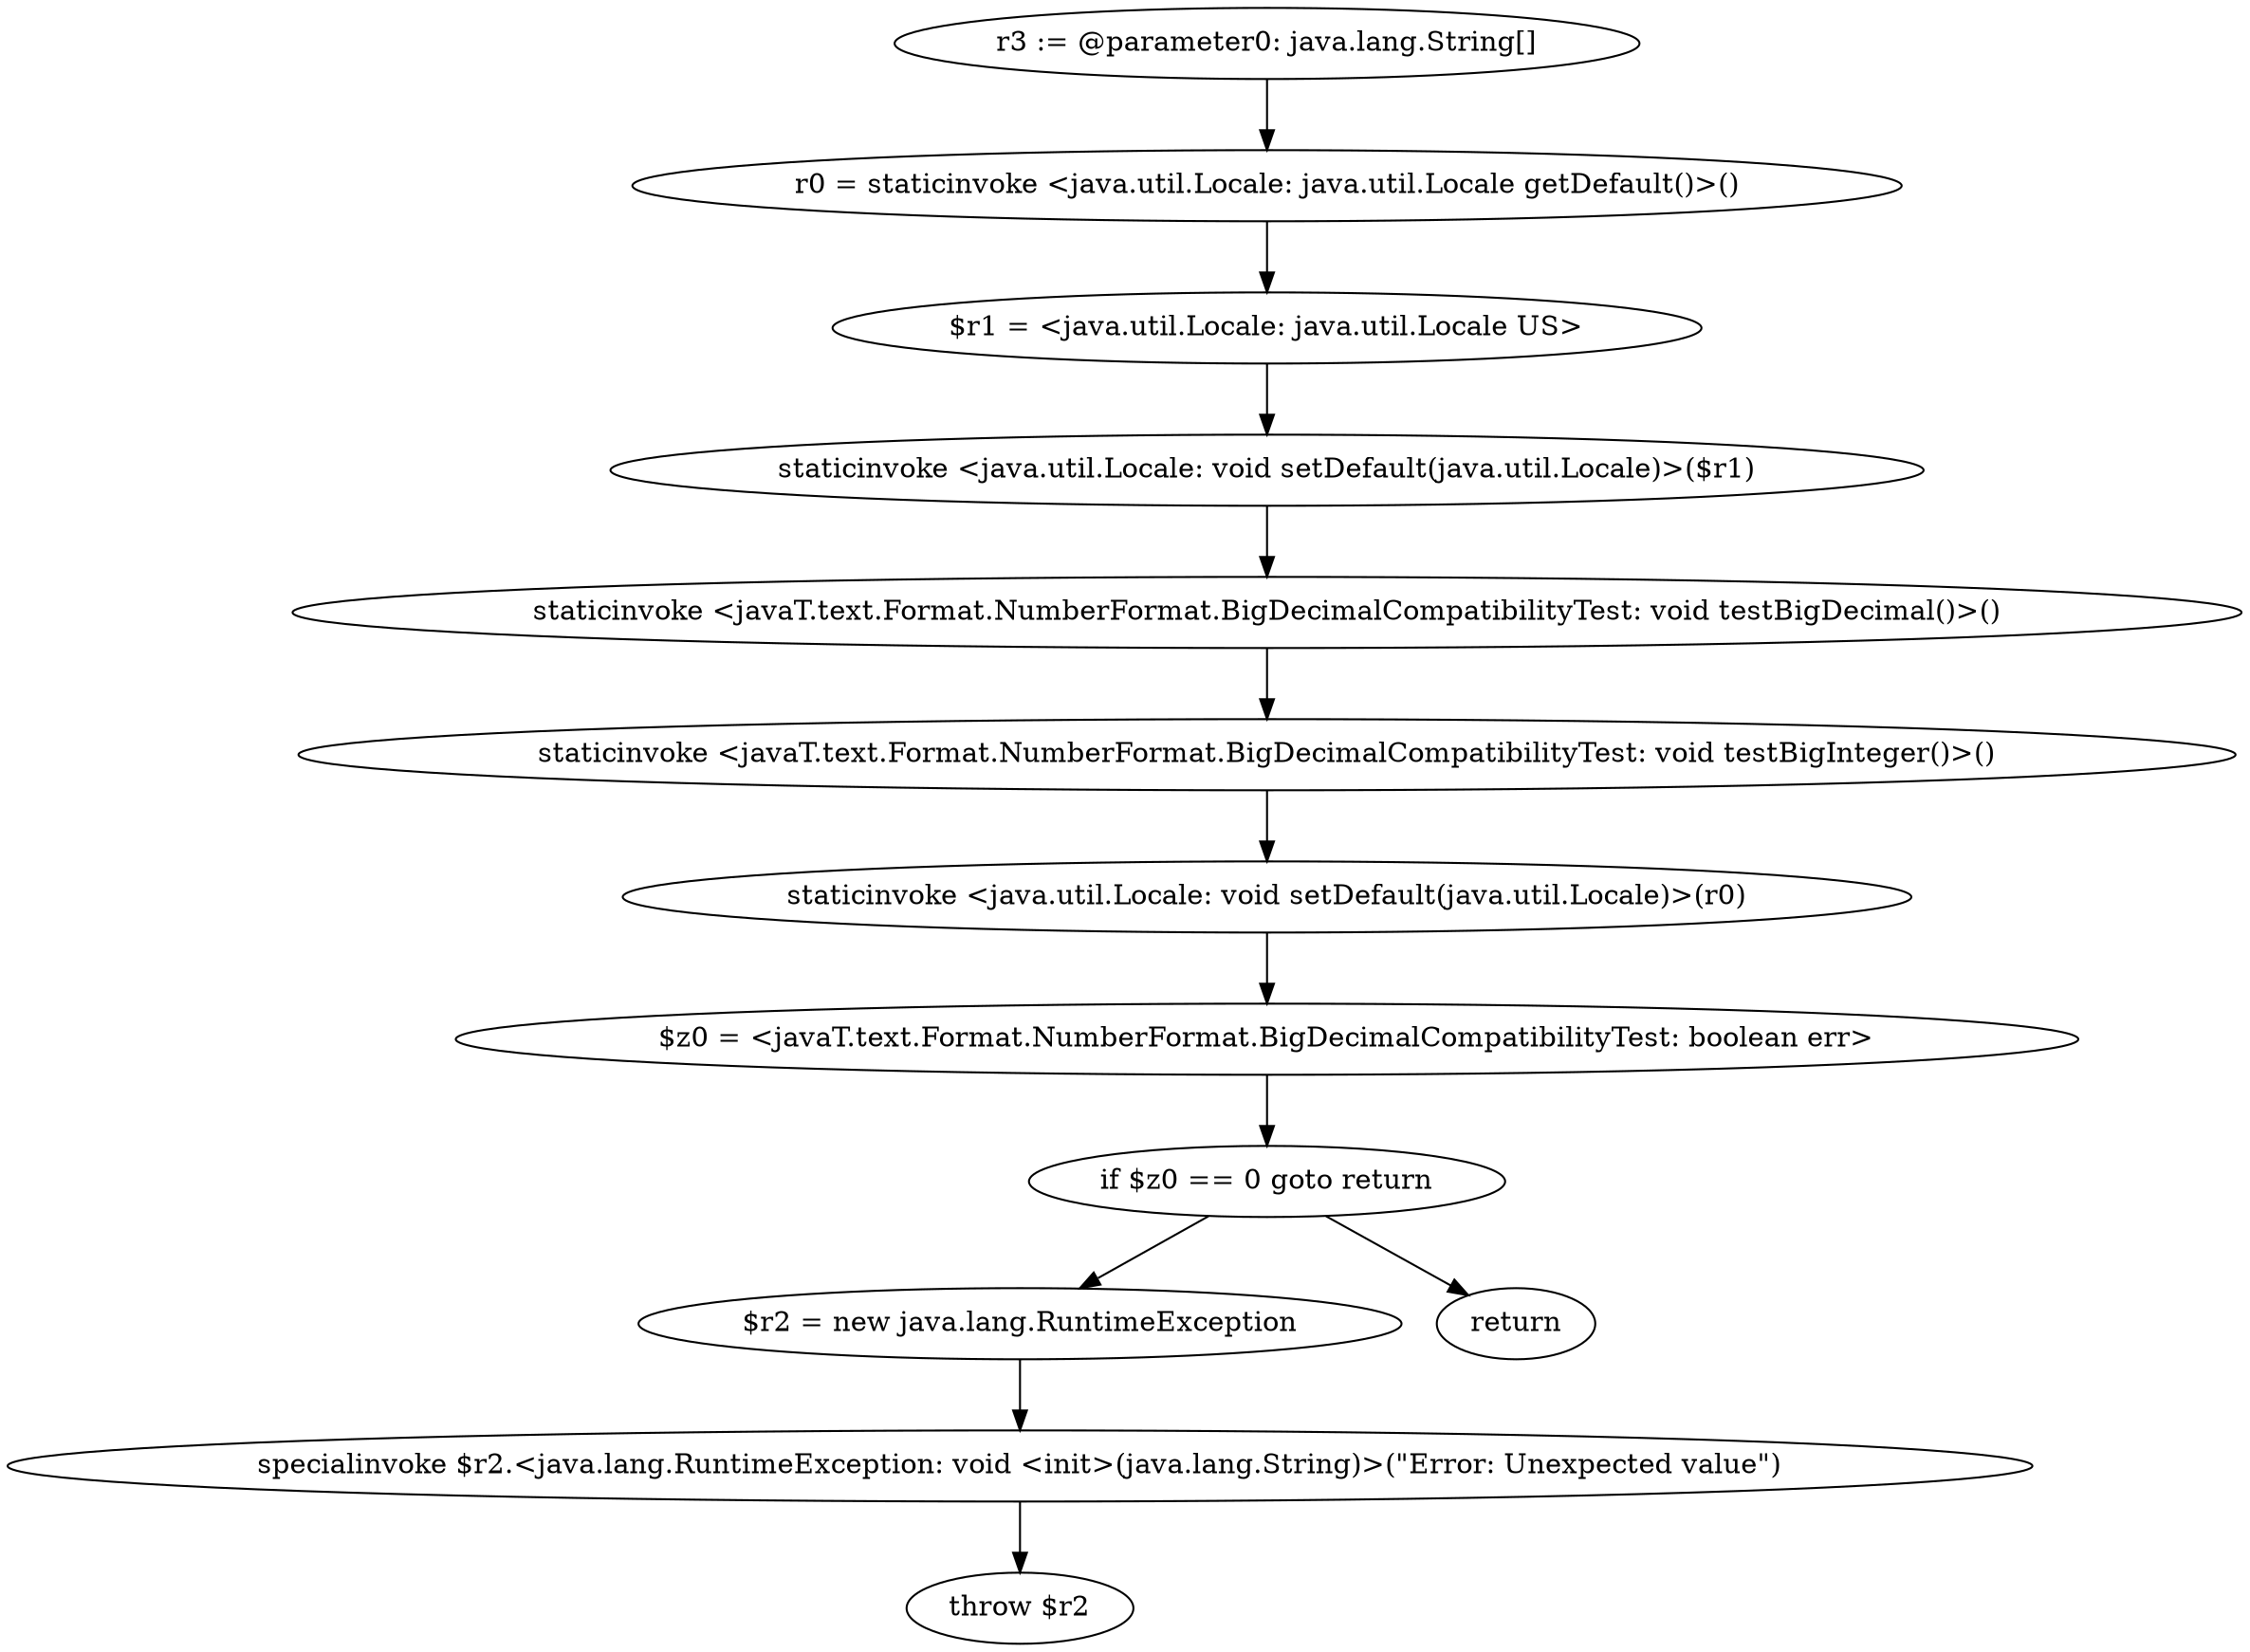 digraph "unitGraph" {
    "r3 := @parameter0: java.lang.String[]"
    "r0 = staticinvoke <java.util.Locale: java.util.Locale getDefault()>()"
    "$r1 = <java.util.Locale: java.util.Locale US>"
    "staticinvoke <java.util.Locale: void setDefault(java.util.Locale)>($r1)"
    "staticinvoke <javaT.text.Format.NumberFormat.BigDecimalCompatibilityTest: void testBigDecimal()>()"
    "staticinvoke <javaT.text.Format.NumberFormat.BigDecimalCompatibilityTest: void testBigInteger()>()"
    "staticinvoke <java.util.Locale: void setDefault(java.util.Locale)>(r0)"
    "$z0 = <javaT.text.Format.NumberFormat.BigDecimalCompatibilityTest: boolean err>"
    "if $z0 == 0 goto return"
    "$r2 = new java.lang.RuntimeException"
    "specialinvoke $r2.<java.lang.RuntimeException: void <init>(java.lang.String)>(\"Error: Unexpected value\")"
    "throw $r2"
    "return"
    "r3 := @parameter0: java.lang.String[]"->"r0 = staticinvoke <java.util.Locale: java.util.Locale getDefault()>()";
    "r0 = staticinvoke <java.util.Locale: java.util.Locale getDefault()>()"->"$r1 = <java.util.Locale: java.util.Locale US>";
    "$r1 = <java.util.Locale: java.util.Locale US>"->"staticinvoke <java.util.Locale: void setDefault(java.util.Locale)>($r1)";
    "staticinvoke <java.util.Locale: void setDefault(java.util.Locale)>($r1)"->"staticinvoke <javaT.text.Format.NumberFormat.BigDecimalCompatibilityTest: void testBigDecimal()>()";
    "staticinvoke <javaT.text.Format.NumberFormat.BigDecimalCompatibilityTest: void testBigDecimal()>()"->"staticinvoke <javaT.text.Format.NumberFormat.BigDecimalCompatibilityTest: void testBigInteger()>()";
    "staticinvoke <javaT.text.Format.NumberFormat.BigDecimalCompatibilityTest: void testBigInteger()>()"->"staticinvoke <java.util.Locale: void setDefault(java.util.Locale)>(r0)";
    "staticinvoke <java.util.Locale: void setDefault(java.util.Locale)>(r0)"->"$z0 = <javaT.text.Format.NumberFormat.BigDecimalCompatibilityTest: boolean err>";
    "$z0 = <javaT.text.Format.NumberFormat.BigDecimalCompatibilityTest: boolean err>"->"if $z0 == 0 goto return";
    "if $z0 == 0 goto return"->"$r2 = new java.lang.RuntimeException";
    "if $z0 == 0 goto return"->"return";
    "$r2 = new java.lang.RuntimeException"->"specialinvoke $r2.<java.lang.RuntimeException: void <init>(java.lang.String)>(\"Error: Unexpected value\")";
    "specialinvoke $r2.<java.lang.RuntimeException: void <init>(java.lang.String)>(\"Error: Unexpected value\")"->"throw $r2";
}
